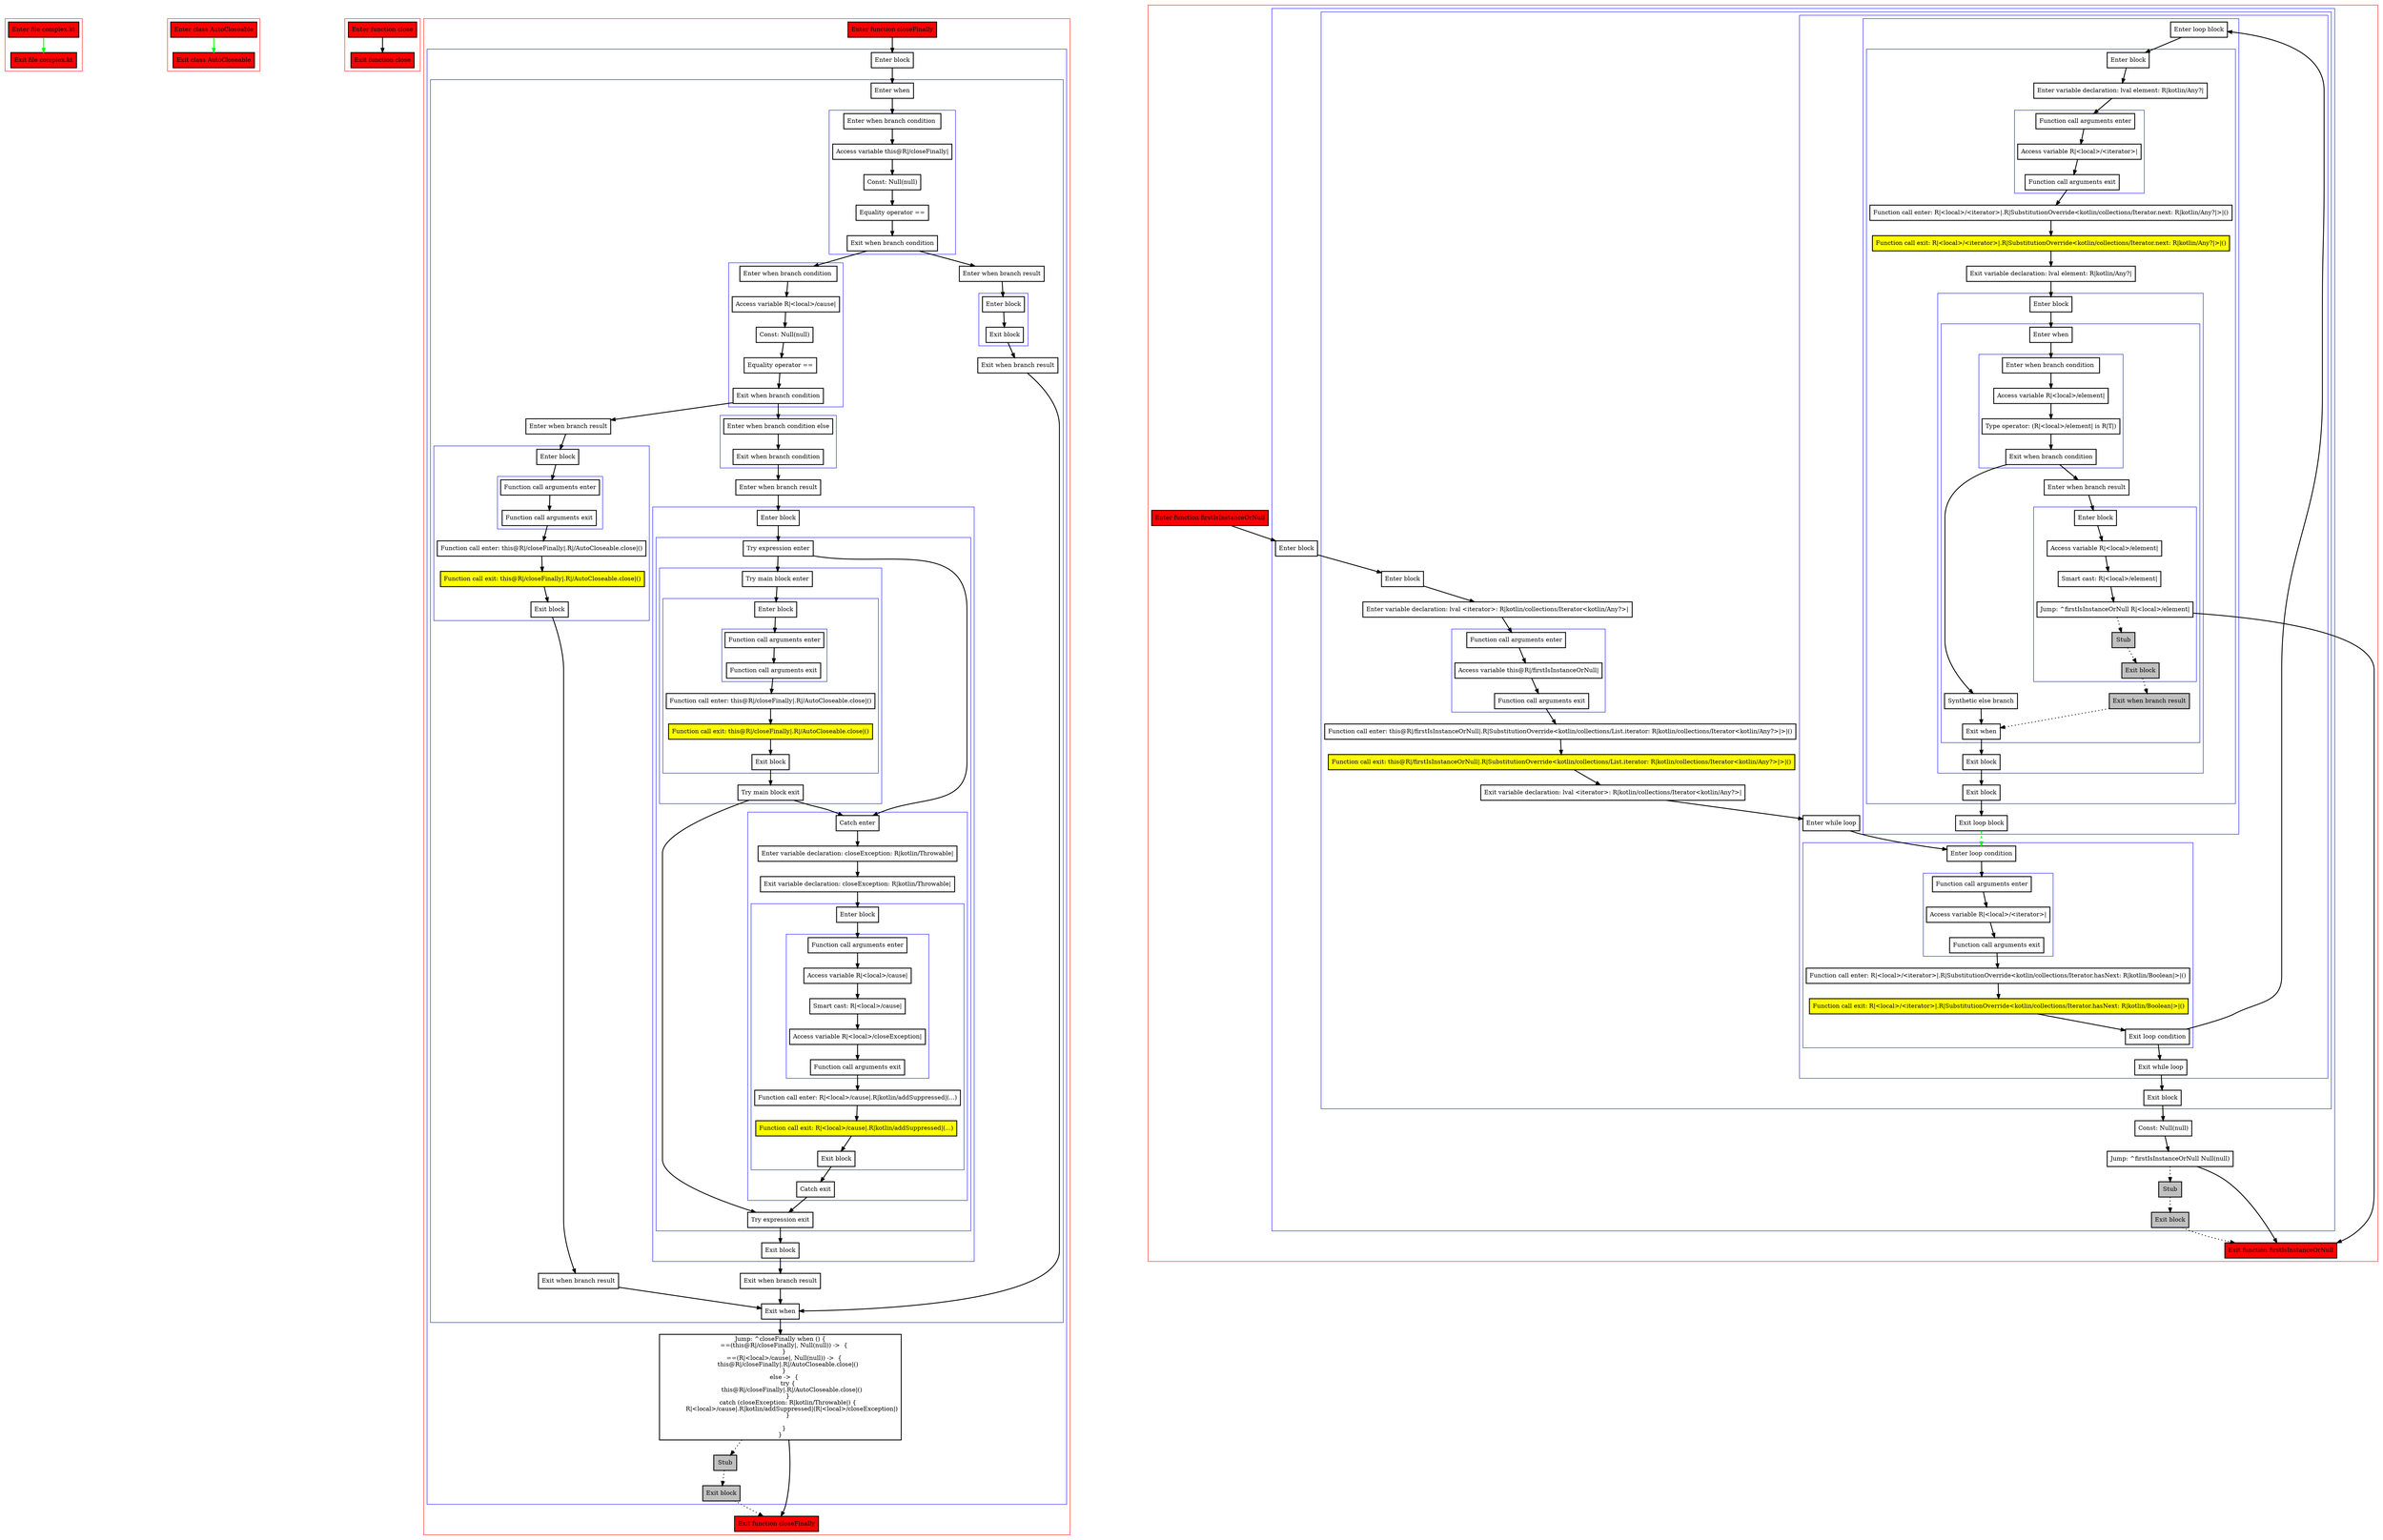 digraph complex_kt {
    graph [nodesep=3]
    node [shape=box penwidth=2]
    edge [penwidth=2]

    subgraph cluster_0 {
        color=red
        0 [label="Enter file complex.kt" style="filled" fillcolor=red];
        1 [label="Exit file complex.kt" style="filled" fillcolor=red];
    }
    0 -> {1} [color=green];

    subgraph cluster_1 {
        color=red
        2 [label="Enter class AutoCloseable" style="filled" fillcolor=red];
        3 [label="Exit class AutoCloseable" style="filled" fillcolor=red];
    }
    2 -> {3} [color=green];

    subgraph cluster_2 {
        color=red
        4 [label="Enter function close" style="filled" fillcolor=red];
        5 [label="Exit function close" style="filled" fillcolor=red];
    }
    4 -> {5};

    subgraph cluster_3 {
        color=red
        6 [label="Enter function closeFinally" style="filled" fillcolor=red];
        subgraph cluster_4 {
            color=blue
            7 [label="Enter block"];
            subgraph cluster_5 {
                color=blue
                8 [label="Enter when"];
                subgraph cluster_6 {
                    color=blue
                    9 [label="Enter when branch condition "];
                    10 [label="Access variable this@R|/closeFinally|"];
                    11 [label="Const: Null(null)"];
                    12 [label="Equality operator =="];
                    13 [label="Exit when branch condition"];
                }
                subgraph cluster_7 {
                    color=blue
                    14 [label="Enter when branch condition "];
                    15 [label="Access variable R|<local>/cause|"];
                    16 [label="Const: Null(null)"];
                    17 [label="Equality operator =="];
                    18 [label="Exit when branch condition"];
                }
                subgraph cluster_8 {
                    color=blue
                    19 [label="Enter when branch condition else"];
                    20 [label="Exit when branch condition"];
                }
                21 [label="Enter when branch result"];
                subgraph cluster_9 {
                    color=blue
                    22 [label="Enter block"];
                    subgraph cluster_10 {
                        color=blue
                        23 [label="Try expression enter"];
                        subgraph cluster_11 {
                            color=blue
                            24 [label="Try main block enter"];
                            subgraph cluster_12 {
                                color=blue
                                25 [label="Enter block"];
                                subgraph cluster_13 {
                                    color=blue
                                    26 [label="Function call arguments enter"];
                                    27 [label="Function call arguments exit"];
                                }
                                28 [label="Function call enter: this@R|/closeFinally|.R|/AutoCloseable.close|()"];
                                29 [label="Function call exit: this@R|/closeFinally|.R|/AutoCloseable.close|()" style="filled" fillcolor=yellow];
                                30 [label="Exit block"];
                            }
                            31 [label="Try main block exit"];
                        }
                        subgraph cluster_14 {
                            color=blue
                            32 [label="Catch enter"];
                            33 [label="Enter variable declaration: closeException: R|kotlin/Throwable|"];
                            34 [label="Exit variable declaration: closeException: R|kotlin/Throwable|"];
                            subgraph cluster_15 {
                                color=blue
                                35 [label="Enter block"];
                                subgraph cluster_16 {
                                    color=blue
                                    36 [label="Function call arguments enter"];
                                    37 [label="Access variable R|<local>/cause|"];
                                    38 [label="Smart cast: R|<local>/cause|"];
                                    39 [label="Access variable R|<local>/closeException|"];
                                    40 [label="Function call arguments exit"];
                                }
                                41 [label="Function call enter: R|<local>/cause|.R|kotlin/addSuppressed|(...)"];
                                42 [label="Function call exit: R|<local>/cause|.R|kotlin/addSuppressed|(...)" style="filled" fillcolor=yellow];
                                43 [label="Exit block"];
                            }
                            44 [label="Catch exit"];
                        }
                        45 [label="Try expression exit"];
                    }
                    46 [label="Exit block"];
                }
                47 [label="Exit when branch result"];
                48 [label="Enter when branch result"];
                subgraph cluster_17 {
                    color=blue
                    49 [label="Enter block"];
                    subgraph cluster_18 {
                        color=blue
                        50 [label="Function call arguments enter"];
                        51 [label="Function call arguments exit"];
                    }
                    52 [label="Function call enter: this@R|/closeFinally|.R|/AutoCloseable.close|()"];
                    53 [label="Function call exit: this@R|/closeFinally|.R|/AutoCloseable.close|()" style="filled" fillcolor=yellow];
                    54 [label="Exit block"];
                }
                55 [label="Exit when branch result"];
                56 [label="Enter when branch result"];
                subgraph cluster_19 {
                    color=blue
                    57 [label="Enter block"];
                    58 [label="Exit block"];
                }
                59 [label="Exit when branch result"];
                60 [label="Exit when"];
            }
            61 [label="Jump: ^closeFinally when () {
    ==(this@R|/closeFinally|, Null(null)) ->  {
    }
    ==(R|<local>/cause|, Null(null)) ->  {
        this@R|/closeFinally|.R|/AutoCloseable.close|()
    }
    else ->  {
        try {
            this@R|/closeFinally|.R|/AutoCloseable.close|()
        }
        catch (closeException: R|kotlin/Throwable|) {
            R|<local>/cause|.R|kotlin/addSuppressed|(R|<local>/closeException|)
        }

    }
}
"];
            62 [label="Stub" style="filled" fillcolor=gray];
            63 [label="Exit block" style="filled" fillcolor=gray];
        }
        64 [label="Exit function closeFinally" style="filled" fillcolor=red];
    }
    6 -> {7};
    7 -> {8};
    8 -> {9};
    9 -> {10};
    10 -> {11};
    11 -> {12};
    12 -> {13};
    13 -> {14 56};
    14 -> {15};
    15 -> {16};
    16 -> {17};
    17 -> {18};
    18 -> {19 48};
    19 -> {20};
    20 -> {21};
    21 -> {22};
    22 -> {23};
    23 -> {24 32};
    24 -> {25};
    25 -> {26};
    26 -> {27};
    27 -> {28};
    28 -> {29};
    29 -> {30};
    30 -> {31};
    31 -> {32 45};
    32 -> {33};
    33 -> {34};
    34 -> {35};
    35 -> {36};
    36 -> {37};
    37 -> {38};
    38 -> {39};
    39 -> {40};
    40 -> {41};
    41 -> {42};
    42 -> {43};
    43 -> {44};
    44 -> {45};
    45 -> {46};
    46 -> {47};
    47 -> {60};
    48 -> {49};
    49 -> {50};
    50 -> {51};
    51 -> {52};
    52 -> {53};
    53 -> {54};
    54 -> {55};
    55 -> {60};
    56 -> {57};
    57 -> {58};
    58 -> {59};
    59 -> {60};
    60 -> {61};
    61 -> {64};
    61 -> {62} [style=dotted];
    62 -> {63} [style=dotted];
    63 -> {64} [style=dotted];

    subgraph cluster_20 {
        color=red
        65 [label="Enter function firstIsInstanceOrNull" style="filled" fillcolor=red];
        subgraph cluster_21 {
            color=blue
            66 [label="Enter block"];
            subgraph cluster_22 {
                color=blue
                67 [label="Enter block"];
                68 [label="Enter variable declaration: lval <iterator>: R|kotlin/collections/Iterator<kotlin/Any?>|"];
                subgraph cluster_23 {
                    color=blue
                    69 [label="Function call arguments enter"];
                    70 [label="Access variable this@R|/firstIsInstanceOrNull|"];
                    71 [label="Function call arguments exit"];
                }
                72 [label="Function call enter: this@R|/firstIsInstanceOrNull|.R|SubstitutionOverride<kotlin/collections/List.iterator: R|kotlin/collections/Iterator<kotlin/Any?>|>|()"];
                73 [label="Function call exit: this@R|/firstIsInstanceOrNull|.R|SubstitutionOverride<kotlin/collections/List.iterator: R|kotlin/collections/Iterator<kotlin/Any?>|>|()" style="filled" fillcolor=yellow];
                74 [label="Exit variable declaration: lval <iterator>: R|kotlin/collections/Iterator<kotlin/Any?>|"];
                subgraph cluster_24 {
                    color=blue
                    75 [label="Enter while loop"];
                    subgraph cluster_25 {
                        color=blue
                        76 [label="Enter loop condition"];
                        subgraph cluster_26 {
                            color=blue
                            77 [label="Function call arguments enter"];
                            78 [label="Access variable R|<local>/<iterator>|"];
                            79 [label="Function call arguments exit"];
                        }
                        80 [label="Function call enter: R|<local>/<iterator>|.R|SubstitutionOverride<kotlin/collections/Iterator.hasNext: R|kotlin/Boolean|>|()"];
                        81 [label="Function call exit: R|<local>/<iterator>|.R|SubstitutionOverride<kotlin/collections/Iterator.hasNext: R|kotlin/Boolean|>|()" style="filled" fillcolor=yellow];
                        82 [label="Exit loop condition"];
                    }
                    subgraph cluster_27 {
                        color=blue
                        83 [label="Enter loop block"];
                        subgraph cluster_28 {
                            color=blue
                            84 [label="Enter block"];
                            85 [label="Enter variable declaration: lval element: R|kotlin/Any?|"];
                            subgraph cluster_29 {
                                color=blue
                                86 [label="Function call arguments enter"];
                                87 [label="Access variable R|<local>/<iterator>|"];
                                88 [label="Function call arguments exit"];
                            }
                            89 [label="Function call enter: R|<local>/<iterator>|.R|SubstitutionOverride<kotlin/collections/Iterator.next: R|kotlin/Any?|>|()"];
                            90 [label="Function call exit: R|<local>/<iterator>|.R|SubstitutionOverride<kotlin/collections/Iterator.next: R|kotlin/Any?|>|()" style="filled" fillcolor=yellow];
                            91 [label="Exit variable declaration: lval element: R|kotlin/Any?|"];
                            subgraph cluster_30 {
                                color=blue
                                92 [label="Enter block"];
                                subgraph cluster_31 {
                                    color=blue
                                    93 [label="Enter when"];
                                    subgraph cluster_32 {
                                        color=blue
                                        94 [label="Enter when branch condition "];
                                        95 [label="Access variable R|<local>/element|"];
                                        96 [label="Type operator: (R|<local>/element| is R|T|)"];
                                        97 [label="Exit when branch condition"];
                                    }
                                    98 [label="Synthetic else branch"];
                                    99 [label="Enter when branch result"];
                                    subgraph cluster_33 {
                                        color=blue
                                        100 [label="Enter block"];
                                        101 [label="Access variable R|<local>/element|"];
                                        102 [label="Smart cast: R|<local>/element|"];
                                        103 [label="Jump: ^firstIsInstanceOrNull R|<local>/element|"];
                                        104 [label="Stub" style="filled" fillcolor=gray];
                                        105 [label="Exit block" style="filled" fillcolor=gray];
                                    }
                                    106 [label="Exit when branch result" style="filled" fillcolor=gray];
                                    107 [label="Exit when"];
                                }
                                108 [label="Exit block"];
                            }
                            109 [label="Exit block"];
                        }
                        110 [label="Exit loop block"];
                    }
                    111 [label="Exit while loop"];
                }
                112 [label="Exit block"];
            }
            113 [label="Const: Null(null)"];
            114 [label="Jump: ^firstIsInstanceOrNull Null(null)"];
            115 [label="Stub" style="filled" fillcolor=gray];
            116 [label="Exit block" style="filled" fillcolor=gray];
        }
        117 [label="Exit function firstIsInstanceOrNull" style="filled" fillcolor=red];
    }
    65 -> {66};
    66 -> {67};
    67 -> {68};
    68 -> {69};
    69 -> {70};
    70 -> {71};
    71 -> {72};
    72 -> {73};
    73 -> {74};
    74 -> {75};
    75 -> {76};
    76 -> {77};
    77 -> {78};
    78 -> {79};
    79 -> {80};
    80 -> {81};
    81 -> {82};
    82 -> {83 111};
    83 -> {84};
    84 -> {85};
    85 -> {86};
    86 -> {87};
    87 -> {88};
    88 -> {89};
    89 -> {90};
    90 -> {91};
    91 -> {92};
    92 -> {93};
    93 -> {94};
    94 -> {95};
    95 -> {96};
    96 -> {97};
    97 -> {98 99};
    98 -> {107};
    99 -> {100};
    100 -> {101};
    101 -> {102};
    102 -> {103};
    103 -> {117};
    103 -> {104} [style=dotted];
    104 -> {105} [style=dotted];
    105 -> {106} [style=dotted];
    106 -> {107} [style=dotted];
    107 -> {108};
    108 -> {109};
    109 -> {110};
    110 -> {76} [color=green style=dashed];
    111 -> {112};
    112 -> {113};
    113 -> {114};
    114 -> {117};
    114 -> {115} [style=dotted];
    115 -> {116} [style=dotted];
    116 -> {117} [style=dotted];

}
